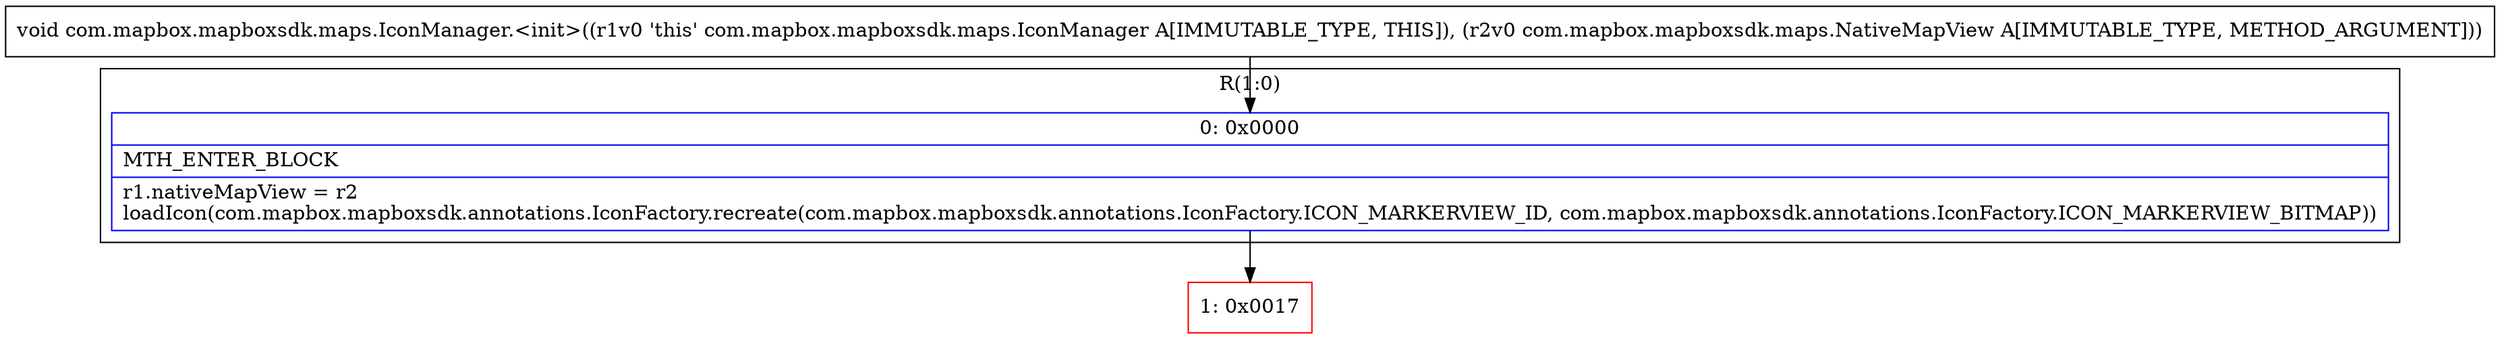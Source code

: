 digraph "CFG forcom.mapbox.mapboxsdk.maps.IconManager.\<init\>(Lcom\/mapbox\/mapboxsdk\/maps\/NativeMapView;)V" {
subgraph cluster_Region_1154017131 {
label = "R(1:0)";
node [shape=record,color=blue];
Node_0 [shape=record,label="{0\:\ 0x0000|MTH_ENTER_BLOCK\l|r1.nativeMapView = r2\lloadIcon(com.mapbox.mapboxsdk.annotations.IconFactory.recreate(com.mapbox.mapboxsdk.annotations.IconFactory.ICON_MARKERVIEW_ID, com.mapbox.mapboxsdk.annotations.IconFactory.ICON_MARKERVIEW_BITMAP))\l}"];
}
Node_1 [shape=record,color=red,label="{1\:\ 0x0017}"];
MethodNode[shape=record,label="{void com.mapbox.mapboxsdk.maps.IconManager.\<init\>((r1v0 'this' com.mapbox.mapboxsdk.maps.IconManager A[IMMUTABLE_TYPE, THIS]), (r2v0 com.mapbox.mapboxsdk.maps.NativeMapView A[IMMUTABLE_TYPE, METHOD_ARGUMENT])) }"];
MethodNode -> Node_0;
Node_0 -> Node_1;
}

